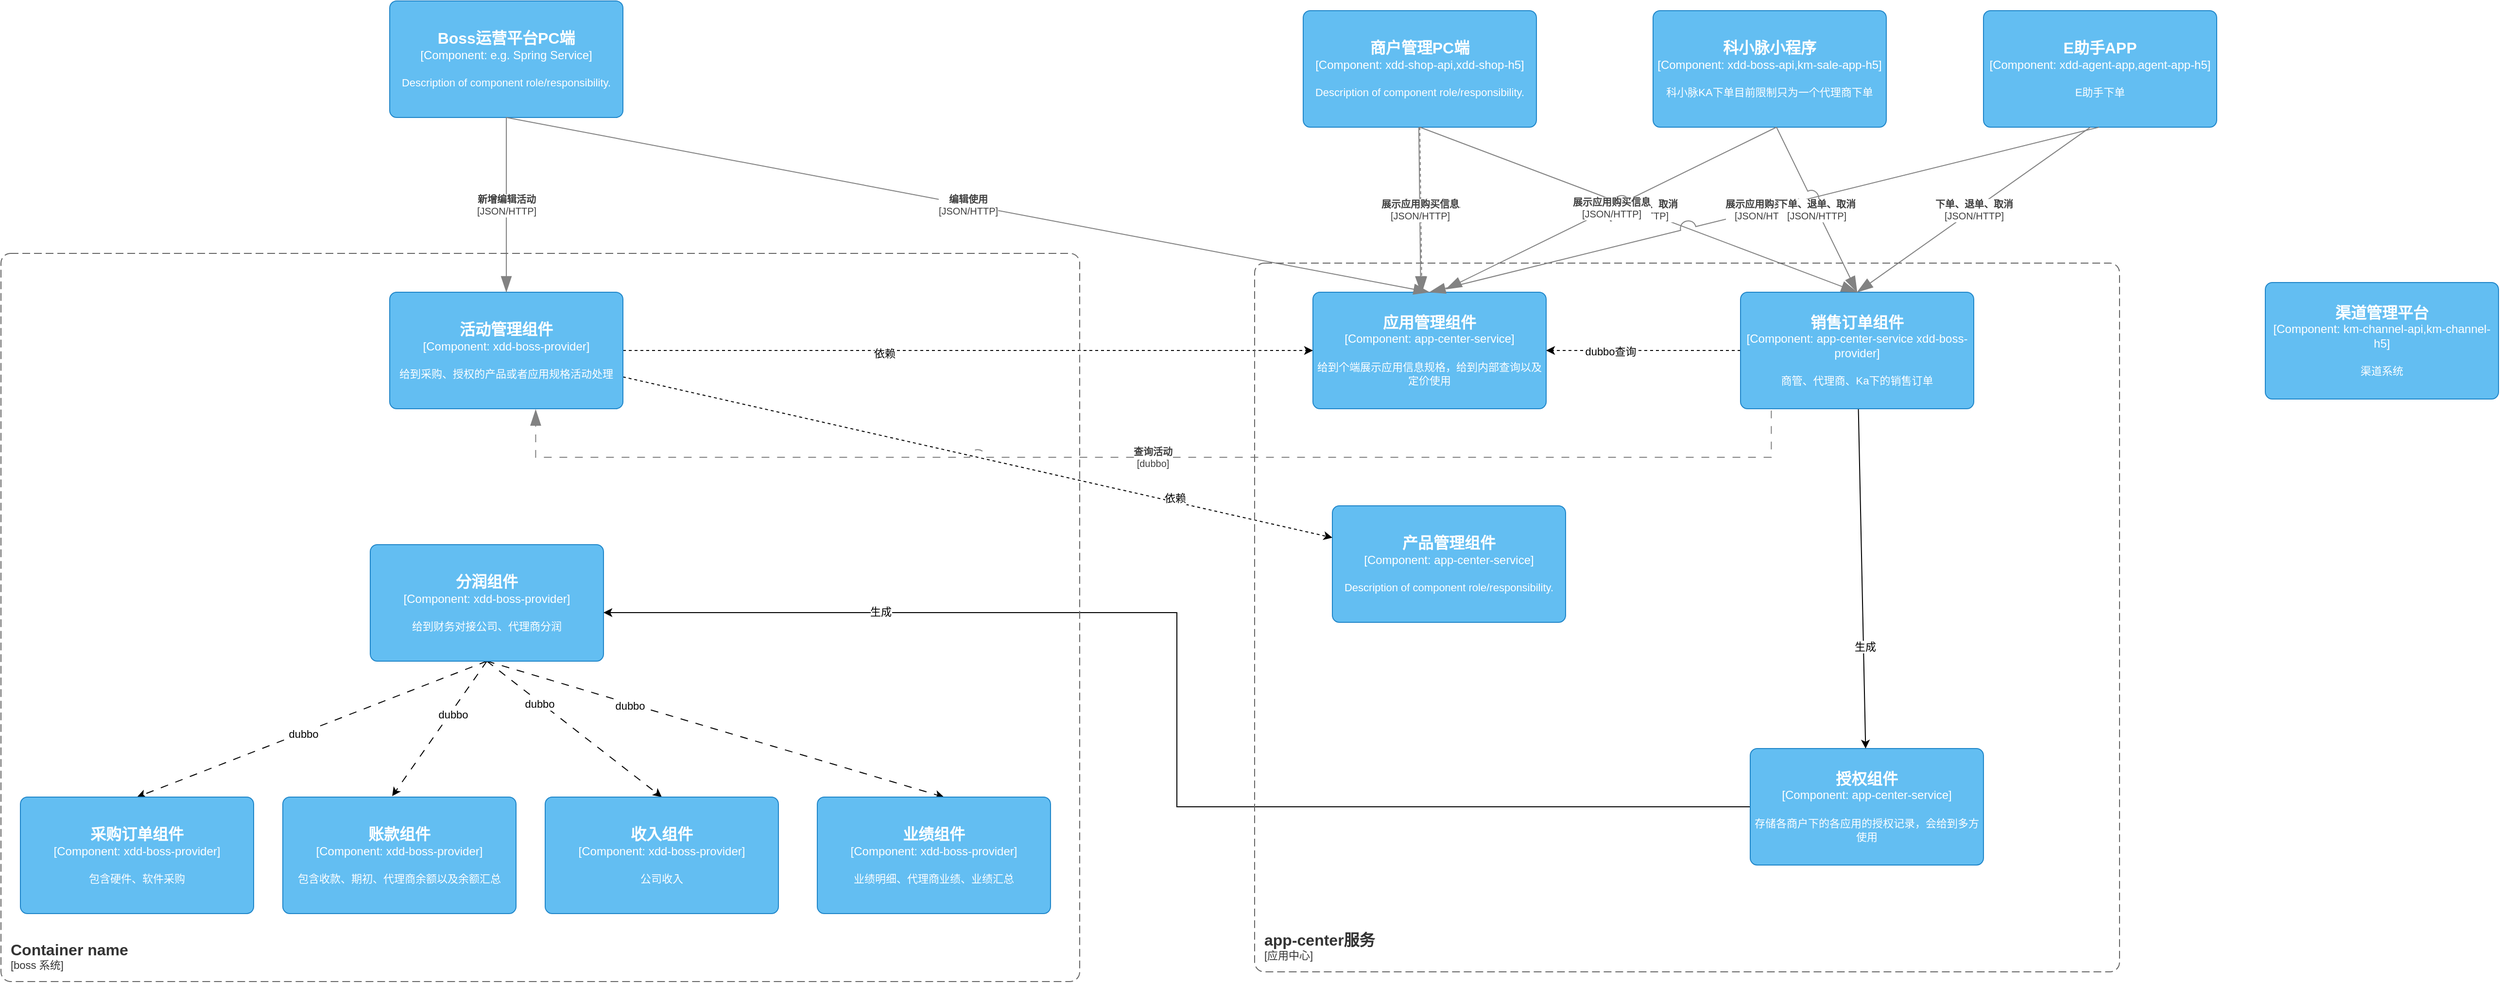 <mxfile version="20.8.23" type="github">
  <diagram name="第 1 页" id="T0q6fnyHKK8kKHFj27MA">
    <mxGraphModel dx="4007" dy="1163" grid="1" gridSize="10" guides="1" tooltips="1" connect="1" arrows="1" fold="1" page="1" pageScale="1" pageWidth="827" pageHeight="1169" math="0" shadow="0">
      <root>
        <mxCell id="0" />
        <mxCell id="1" parent="0" />
        <object placeholders="1" c4Name="商户管理PC端" c4Type="Component" c4Technology="xdd-shop-api,xdd-shop-h5" c4Description="Description of component role/responsibility." label="&lt;font style=&quot;font-size: 16px&quot;&gt;&lt;b&gt;%c4Name%&lt;/b&gt;&lt;/font&gt;&lt;div&gt;[%c4Type%: %c4Technology%]&lt;/div&gt;&lt;br&gt;&lt;div&gt;&lt;font style=&quot;font-size: 11px&quot;&gt;%c4Description%&lt;/font&gt;&lt;/div&gt;" id="_XQtvhmI7ik8DpWt2NkV-1">
          <mxCell style="rounded=1;whiteSpace=wrap;html=1;labelBackgroundColor=none;fillColor=#63BEF2;fontColor=#ffffff;align=center;arcSize=6;strokeColor=#2086C9;metaEdit=1;resizable=0;points=[[0.25,0,0],[0.5,0,0],[0.75,0,0],[1,0.25,0],[1,0.5,0],[1,0.75,0],[0.75,1,0],[0.5,1,0],[0.25,1,0],[0,0.75,0],[0,0.5,0],[0,0.25,0]];" vertex="1" parent="1">
            <mxGeometry x="340" y="10" width="240" height="120" as="geometry" />
          </mxCell>
        </object>
        <object placeholders="1" c4Name="产品管理组件" c4Type="Component" c4Technology="app-center-service" c4Description="Description of component role/responsibility." label="&lt;font style=&quot;font-size: 16px&quot;&gt;&lt;b&gt;%c4Name%&lt;/b&gt;&lt;/font&gt;&lt;div&gt;[%c4Type%: %c4Technology%]&lt;/div&gt;&lt;br&gt;&lt;div&gt;&lt;font style=&quot;font-size: 11px&quot;&gt;%c4Description%&lt;/font&gt;&lt;/div&gt;" id="_XQtvhmI7ik8DpWt2NkV-2">
          <mxCell style="rounded=1;whiteSpace=wrap;html=1;labelBackgroundColor=none;fillColor=#63BEF2;fontColor=#ffffff;align=center;arcSize=6;strokeColor=#2086C9;metaEdit=1;resizable=0;points=[[0.25,0,0],[0.5,0,0],[0.75,0,0],[1,0.25,0],[1,0.5,0],[1,0.75,0],[0.75,1,0],[0.5,1,0],[0.25,1,0],[0,0.75,0],[0,0.5,0],[0,0.25,0]];" vertex="1" parent="1">
            <mxGeometry x="370" y="520" width="240" height="120" as="geometry" />
          </mxCell>
        </object>
        <object placeholders="1" c4Name="Boss运营平台PC端" c4Type="Component" c4Technology="e.g. Spring Service" c4Description="Description of component role/responsibility." label="&lt;font style=&quot;font-size: 16px&quot;&gt;&lt;b&gt;%c4Name%&lt;/b&gt;&lt;/font&gt;&lt;div&gt;[%c4Type%: %c4Technology%]&lt;/div&gt;&lt;br&gt;&lt;div&gt;&lt;font style=&quot;font-size: 11px&quot;&gt;%c4Description%&lt;/font&gt;&lt;/div&gt;" id="_XQtvhmI7ik8DpWt2NkV-3">
          <mxCell style="rounded=1;whiteSpace=wrap;html=1;labelBackgroundColor=none;fillColor=#63BEF2;fontColor=#ffffff;align=center;arcSize=6;strokeColor=#2086C9;metaEdit=1;resizable=0;points=[[0.25,0,0],[0.5,0,0],[0.75,0,0],[1,0.25,0],[1,0.5,0],[1,0.75,0],[0.75,1,0],[0.5,1,0],[0.25,1,0],[0,0.75,0],[0,0.5,0],[0,0.25,0]];" vertex="1" parent="1">
            <mxGeometry x="-600" width="240" height="120" as="geometry" />
          </mxCell>
        </object>
        <object placeholders="1" c4Name="应用管理组件" c4Type="Component" c4Technology="app-center-service" c4Description="给到个端展示应用信息规格，给到内部查询以及定价使用" label="&lt;font style=&quot;font-size: 16px&quot;&gt;&lt;b&gt;%c4Name%&lt;/b&gt;&lt;/font&gt;&lt;div&gt;[%c4Type%: %c4Technology%]&lt;/div&gt;&lt;br&gt;&lt;div&gt;&lt;font style=&quot;font-size: 11px&quot;&gt;%c4Description%&lt;/font&gt;&lt;/div&gt;" id="_XQtvhmI7ik8DpWt2NkV-4">
          <mxCell style="rounded=1;whiteSpace=wrap;html=1;labelBackgroundColor=none;fillColor=#63BEF2;fontColor=#ffffff;align=center;arcSize=6;strokeColor=#2086C9;metaEdit=1;resizable=0;points=[[0.25,0,0],[0.5,0,0],[0.75,0,0],[1,0.25,0],[1,0.5,0],[1,0.75,0],[0.75,1,0],[0.5,1,0],[0.25,1,0],[0,0.75,0],[0,0.5,0],[0,0.25,0]];" vertex="1" parent="1">
            <mxGeometry x="350" y="300" width="240" height="120" as="geometry" />
          </mxCell>
        </object>
        <mxCell id="_XQtvhmI7ik8DpWt2NkV-17" style="edgeStyle=none;rounded=0;orthogonalLoop=1;jettySize=auto;html=1;dashed=1;" edge="1" parent="1" source="_XQtvhmI7ik8DpWt2NkV-5" target="_XQtvhmI7ik8DpWt2NkV-4">
          <mxGeometry relative="1" as="geometry" />
        </mxCell>
        <mxCell id="_XQtvhmI7ik8DpWt2NkV-20" value="依赖" style="edgeLabel;html=1;align=center;verticalAlign=middle;resizable=0;points=[];" vertex="1" connectable="0" parent="_XQtvhmI7ik8DpWt2NkV-17">
          <mxGeometry x="-0.244" y="-3" relative="1" as="geometry">
            <mxPoint as="offset" />
          </mxGeometry>
        </mxCell>
        <mxCell id="_XQtvhmI7ik8DpWt2NkV-19" style="edgeStyle=none;rounded=0;orthogonalLoop=1;jettySize=auto;html=1;dashed=1;" edge="1" parent="1" source="_XQtvhmI7ik8DpWt2NkV-5" target="_XQtvhmI7ik8DpWt2NkV-2">
          <mxGeometry relative="1" as="geometry" />
        </mxCell>
        <mxCell id="_XQtvhmI7ik8DpWt2NkV-21" value="依赖" style="edgeLabel;html=1;align=center;verticalAlign=middle;resizable=0;points=[];" vertex="1" connectable="0" parent="_XQtvhmI7ik8DpWt2NkV-19">
          <mxGeometry x="0.553" y="4" relative="1" as="geometry">
            <mxPoint as="offset" />
          </mxGeometry>
        </mxCell>
        <object placeholders="1" c4Name="活动管理组件" c4Type="Component" c4Technology="xdd-boss-provider" c4Description="给到采购、授权的产品或者应用规格活动处理" label="&lt;font style=&quot;font-size: 16px&quot;&gt;&lt;b&gt;%c4Name%&lt;/b&gt;&lt;/font&gt;&lt;div&gt;[%c4Type%: %c4Technology%]&lt;/div&gt;&lt;br&gt;&lt;div&gt;&lt;font style=&quot;font-size: 11px&quot;&gt;%c4Description%&lt;/font&gt;&lt;/div&gt;" id="_XQtvhmI7ik8DpWt2NkV-5">
          <mxCell style="rounded=1;whiteSpace=wrap;html=1;labelBackgroundColor=none;fillColor=#63BEF2;fontColor=#ffffff;align=center;arcSize=6;strokeColor=#2086C9;metaEdit=1;resizable=0;points=[[0.25,0,0],[0.5,0,0],[0.75,0,0],[1,0.25,0],[1,0.5,0],[1,0.75,0],[0.75,1,0],[0.5,1,0],[0.25,1,0],[0,0.75,0],[0,0.5,0],[0,0.25,0]];" vertex="1" parent="1">
            <mxGeometry x="-600" y="300" width="240" height="120" as="geometry" />
          </mxCell>
        </object>
        <mxCell id="_XQtvhmI7ik8DpWt2NkV-35" style="edgeStyle=none;rounded=0;orthogonalLoop=1;jettySize=auto;html=1;entryX=0.5;entryY=0;entryDx=0;entryDy=0;entryPerimeter=0;exitX=0.5;exitY=1;exitDx=0;exitDy=0;exitPerimeter=0;dashed=1;dashPattern=8 8;" edge="1" parent="1" source="_XQtvhmI7ik8DpWt2NkV-6" target="_XQtvhmI7ik8DpWt2NkV-11">
          <mxGeometry relative="1" as="geometry" />
        </mxCell>
        <mxCell id="_XQtvhmI7ik8DpWt2NkV-42" value="dubbo" style="edgeLabel;html=1;align=center;verticalAlign=middle;resizable=0;points=[];" vertex="1" connectable="0" parent="_XQtvhmI7ik8DpWt2NkV-35">
          <mxGeometry x="0.05" y="1" relative="1" as="geometry">
            <mxPoint as="offset" />
          </mxGeometry>
        </mxCell>
        <mxCell id="_XQtvhmI7ik8DpWt2NkV-36" style="edgeStyle=none;rounded=0;orthogonalLoop=1;jettySize=auto;html=1;entryX=0.469;entryY=-0.008;entryDx=0;entryDy=0;entryPerimeter=0;exitX=0.5;exitY=1;exitDx=0;exitDy=0;exitPerimeter=0;dashed=1;dashPattern=8 8;" edge="1" parent="1" source="_XQtvhmI7ik8DpWt2NkV-6" target="_XQtvhmI7ik8DpWt2NkV-12">
          <mxGeometry relative="1" as="geometry" />
        </mxCell>
        <mxCell id="_XQtvhmI7ik8DpWt2NkV-43" value="dubbo" style="edgeLabel;html=1;align=center;verticalAlign=middle;resizable=0;points=[];" vertex="1" connectable="0" parent="_XQtvhmI7ik8DpWt2NkV-36">
          <mxGeometry x="-0.234" y="2" relative="1" as="geometry">
            <mxPoint as="offset" />
          </mxGeometry>
        </mxCell>
        <mxCell id="_XQtvhmI7ik8DpWt2NkV-37" style="edgeStyle=none;rounded=0;orthogonalLoop=1;jettySize=auto;html=1;entryX=0.5;entryY=0;entryDx=0;entryDy=0;entryPerimeter=0;dashed=1;dashPattern=8 8;exitX=0.5;exitY=1;exitDx=0;exitDy=0;exitPerimeter=0;" edge="1" parent="1" source="_XQtvhmI7ik8DpWt2NkV-6" target="_XQtvhmI7ik8DpWt2NkV-7">
          <mxGeometry relative="1" as="geometry">
            <mxPoint x="390" y="790" as="sourcePoint" />
          </mxGeometry>
        </mxCell>
        <mxCell id="_XQtvhmI7ik8DpWt2NkV-44" value="dubbo" style="edgeLabel;html=1;align=center;verticalAlign=middle;resizable=0;points=[];" vertex="1" connectable="0" parent="_XQtvhmI7ik8DpWt2NkV-37">
          <mxGeometry x="-0.4" y="-2" relative="1" as="geometry">
            <mxPoint x="1" as="offset" />
          </mxGeometry>
        </mxCell>
        <mxCell id="_XQtvhmI7ik8DpWt2NkV-38" style="edgeStyle=none;rounded=0;orthogonalLoop=1;jettySize=auto;html=1;entryX=0.543;entryY=0;entryDx=0;entryDy=0;entryPerimeter=0;exitX=0.5;exitY=1;exitDx=0;exitDy=0;exitPerimeter=0;dashed=1;dashPattern=8 8;" edge="1" parent="1" source="_XQtvhmI7ik8DpWt2NkV-6" target="_XQtvhmI7ik8DpWt2NkV-8">
          <mxGeometry relative="1" as="geometry" />
        </mxCell>
        <mxCell id="_XQtvhmI7ik8DpWt2NkV-45" value="dubbo" style="edgeLabel;html=1;align=center;verticalAlign=middle;resizable=0;points=[];" vertex="1" connectable="0" parent="_XQtvhmI7ik8DpWt2NkV-38">
          <mxGeometry x="-0.375" y="-2" relative="1" as="geometry">
            <mxPoint as="offset" />
          </mxGeometry>
        </mxCell>
        <object placeholders="1" c4Name="分润组件" c4Type="Component" c4Technology="xdd-boss-provider" c4Description="给到财务对接公司、代理商分润" label="&lt;font style=&quot;font-size: 16px&quot;&gt;&lt;b&gt;%c4Name%&lt;/b&gt;&lt;/font&gt;&lt;div&gt;[%c4Type%: %c4Technology%]&lt;/div&gt;&lt;br&gt;&lt;div&gt;&lt;font style=&quot;font-size: 11px&quot;&gt;%c4Description%&lt;/font&gt;&lt;/div&gt;" id="_XQtvhmI7ik8DpWt2NkV-6">
          <mxCell style="rounded=1;whiteSpace=wrap;html=1;labelBackgroundColor=none;fillColor=#63BEF2;fontColor=#ffffff;align=center;arcSize=6;strokeColor=#2086C9;metaEdit=1;resizable=0;points=[[0.25,0,0],[0.5,0,0],[0.75,0,0],[1,0.25,0],[1,0.5,0],[1,0.75,0],[0.75,1,0],[0.5,1,0],[0.25,1,0],[0,0.75,0],[0,0.5,0],[0,0.25,0]];" vertex="1" parent="1">
            <mxGeometry x="-620" y="560" width="240" height="120" as="geometry" />
          </mxCell>
        </object>
        <object placeholders="1" c4Name="收入组件" c4Type="Component" c4Technology="xdd-boss-provider" c4Description="公司收入" label="&lt;font style=&quot;font-size: 16px&quot;&gt;&lt;b&gt;%c4Name%&lt;/b&gt;&lt;/font&gt;&lt;div&gt;[%c4Type%: %c4Technology%]&lt;/div&gt;&lt;br&gt;&lt;div&gt;&lt;font style=&quot;font-size: 11px&quot;&gt;%c4Description%&lt;/font&gt;&lt;/div&gt;" id="_XQtvhmI7ik8DpWt2NkV-7">
          <mxCell style="rounded=1;whiteSpace=wrap;html=1;labelBackgroundColor=none;fillColor=#63BEF2;fontColor=#ffffff;align=center;arcSize=6;strokeColor=#2086C9;metaEdit=1;resizable=0;points=[[0.25,0,0],[0.5,0,0],[0.75,0,0],[1,0.25,0],[1,0.5,0],[1,0.75,0],[0.75,1,0],[0.5,1,0],[0.25,1,0],[0,0.75,0],[0,0.5,0],[0,0.25,0]];" vertex="1" parent="1">
            <mxGeometry x="-440" y="820" width="240" height="120" as="geometry" />
          </mxCell>
        </object>
        <object placeholders="1" c4Name="业绩组件" c4Type="Component" c4Technology="xdd-boss-provider" c4Description="业绩明细、代理商业绩、业绩汇总" label="&lt;font style=&quot;font-size: 16px&quot;&gt;&lt;b&gt;%c4Name%&lt;/b&gt;&lt;/font&gt;&lt;div&gt;[%c4Type%: %c4Technology%]&lt;/div&gt;&lt;br&gt;&lt;div&gt;&lt;font style=&quot;font-size: 11px&quot;&gt;%c4Description%&lt;/font&gt;&lt;/div&gt;" id="_XQtvhmI7ik8DpWt2NkV-8">
          <mxCell style="rounded=1;whiteSpace=wrap;html=1;labelBackgroundColor=none;fillColor=#63BEF2;fontColor=#ffffff;align=center;arcSize=6;strokeColor=#2086C9;metaEdit=1;resizable=0;points=[[0.25,0,0],[0.5,0,0],[0.75,0,0],[1,0.25,0],[1,0.5,0],[1,0.75,0],[0.75,1,0],[0.5,1,0],[0.25,1,0],[0,0.75,0],[0,0.5,0],[0,0.25,0]];" vertex="1" parent="1">
            <mxGeometry x="-160" y="820" width="240" height="120" as="geometry" />
          </mxCell>
        </object>
        <mxCell id="_XQtvhmI7ik8DpWt2NkV-32" style="edgeStyle=elbowEdgeStyle;rounded=0;orthogonalLoop=1;jettySize=auto;html=1;" edge="1" parent="1" source="_XQtvhmI7ik8DpWt2NkV-9">
          <mxGeometry relative="1" as="geometry">
            <mxPoint x="-380" y="630" as="targetPoint" />
            <Array as="points">
              <mxPoint x="210" y="730" />
              <mxPoint x="580" y="850" />
              <mxPoint x="760" y="850" />
              <mxPoint x="930" y="710" />
              <mxPoint x="240" y="700" />
            </Array>
          </mxGeometry>
        </mxCell>
        <mxCell id="_XQtvhmI7ik8DpWt2NkV-34" value="生成" style="edgeLabel;html=1;align=center;verticalAlign=middle;resizable=0;points=[];" vertex="1" connectable="0" parent="_XQtvhmI7ik8DpWt2NkV-32">
          <mxGeometry x="0.588" y="-1" relative="1" as="geometry">
            <mxPoint as="offset" />
          </mxGeometry>
        </mxCell>
        <object placeholders="1" c4Name="授权组件" c4Type="Component" c4Technology="app-center-service" c4Description="存储各商户下的各应用的授权记录，会给到多方使用" label="&lt;font style=&quot;font-size: 16px&quot;&gt;&lt;b&gt;%c4Name%&lt;/b&gt;&lt;/font&gt;&lt;div&gt;[%c4Type%: %c4Technology%]&lt;/div&gt;&lt;br&gt;&lt;div&gt;&lt;font style=&quot;font-size: 11px&quot;&gt;%c4Description%&lt;/font&gt;&lt;/div&gt;" id="_XQtvhmI7ik8DpWt2NkV-9">
          <mxCell style="rounded=1;whiteSpace=wrap;html=1;labelBackgroundColor=none;fillColor=#63BEF2;fontColor=#ffffff;align=center;arcSize=6;strokeColor=#2086C9;metaEdit=1;resizable=0;points=[[0.25,0,0],[0.5,0,0],[0.75,0,0],[1,0.25,0],[1,0.5,0],[1,0.75,0],[0.75,1,0],[0.5,1,0],[0.25,1,0],[0,0.75,0],[0,0.5,0],[0,0.25,0]];" vertex="1" parent="1">
            <mxGeometry x="800" y="770" width="240" height="120" as="geometry" />
          </mxCell>
        </object>
        <mxCell id="_XQtvhmI7ik8DpWt2NkV-26" style="edgeStyle=none;rounded=0;orthogonalLoop=1;jettySize=auto;html=1;entryX=1;entryY=0.5;entryDx=0;entryDy=0;entryPerimeter=0;dashed=1;" edge="1" parent="1" source="_XQtvhmI7ik8DpWt2NkV-10" target="_XQtvhmI7ik8DpWt2NkV-4">
          <mxGeometry relative="1" as="geometry" />
        </mxCell>
        <mxCell id="_XQtvhmI7ik8DpWt2NkV-27" value="dubbo查询" style="edgeLabel;html=1;align=center;verticalAlign=middle;resizable=0;points=[];" vertex="1" connectable="0" parent="_XQtvhmI7ik8DpWt2NkV-26">
          <mxGeometry x="0.341" y="1" relative="1" as="geometry">
            <mxPoint as="offset" />
          </mxGeometry>
        </mxCell>
        <mxCell id="_XQtvhmI7ik8DpWt2NkV-31" style="edgeStyle=none;rounded=0;orthogonalLoop=1;jettySize=auto;html=1;" edge="1" parent="1" source="_XQtvhmI7ik8DpWt2NkV-10" target="_XQtvhmI7ik8DpWt2NkV-9">
          <mxGeometry relative="1" as="geometry" />
        </mxCell>
        <mxCell id="_XQtvhmI7ik8DpWt2NkV-33" value="生成" style="edgeLabel;html=1;align=center;verticalAlign=middle;resizable=0;points=[];" vertex="1" connectable="0" parent="_XQtvhmI7ik8DpWt2NkV-31">
          <mxGeometry x="0.4" y="1" relative="1" as="geometry">
            <mxPoint as="offset" />
          </mxGeometry>
        </mxCell>
        <object placeholders="1" c4Name="销售订单组件" c4Type="Component" c4Technology="app-center-service xdd-boss-provider" c4Description="商管、代理商、Ka下的销售订单" label="&lt;font style=&quot;font-size: 16px&quot;&gt;&lt;b&gt;%c4Name%&lt;/b&gt;&lt;/font&gt;&lt;div&gt;[%c4Type%: %c4Technology%]&lt;/div&gt;&lt;br&gt;&lt;div&gt;&lt;font style=&quot;font-size: 11px&quot;&gt;%c4Description%&lt;/font&gt;&lt;/div&gt;" id="_XQtvhmI7ik8DpWt2NkV-10">
          <mxCell style="rounded=1;whiteSpace=wrap;html=1;labelBackgroundColor=none;fillColor=#63BEF2;fontColor=#ffffff;align=center;arcSize=6;strokeColor=#2086C9;metaEdit=1;resizable=0;points=[[0.25,0,0],[0.5,0,0],[0.75,0,0],[1,0.25,0],[1,0.5,0],[1,0.75,0],[0.75,1,0],[0.5,1,0],[0.25,1,0],[0,0.75,0],[0,0.5,0],[0,0.25,0]];" vertex="1" parent="1">
            <mxGeometry x="790" y="300" width="240" height="120" as="geometry" />
          </mxCell>
        </object>
        <object placeholders="1" c4Name="采购订单组件" c4Type="Component" c4Technology="xdd-boss-provider" c4Description="包含硬件、软件采购" label="&lt;font style=&quot;font-size: 16px&quot;&gt;&lt;b&gt;%c4Name%&lt;/b&gt;&lt;/font&gt;&lt;div&gt;[%c4Type%: %c4Technology%]&lt;/div&gt;&lt;br&gt;&lt;div&gt;&lt;font style=&quot;font-size: 11px&quot;&gt;%c4Description%&lt;/font&gt;&lt;/div&gt;" id="_XQtvhmI7ik8DpWt2NkV-11">
          <mxCell style="rounded=1;whiteSpace=wrap;html=1;labelBackgroundColor=none;fillColor=#63BEF2;fontColor=#ffffff;align=center;arcSize=6;strokeColor=#2086C9;metaEdit=1;resizable=0;points=[[0.25,0,0],[0.5,0,0],[0.75,0,0],[1,0.25,0],[1,0.5,0],[1,0.75,0],[0.75,1,0],[0.5,1,0],[0.25,1,0],[0,0.75,0],[0,0.5,0],[0,0.25,0]];" vertex="1" parent="1">
            <mxGeometry x="-980" y="820" width="240" height="120" as="geometry" />
          </mxCell>
        </object>
        <object placeholders="1" c4Name="账款组件" c4Type="Component" c4Technology="xdd-boss-provider" c4Description="包含收款、期初、代理商余额以及余额汇总" label="&lt;font style=&quot;font-size: 16px&quot;&gt;&lt;b&gt;%c4Name%&lt;/b&gt;&lt;/font&gt;&lt;div&gt;[%c4Type%: %c4Technology%]&lt;/div&gt;&lt;br&gt;&lt;div&gt;&lt;font style=&quot;font-size: 11px&quot;&gt;%c4Description%&lt;/font&gt;&lt;/div&gt;" id="_XQtvhmI7ik8DpWt2NkV-12">
          <mxCell style="rounded=1;whiteSpace=wrap;html=1;labelBackgroundColor=none;fillColor=#63BEF2;fontColor=#ffffff;align=center;arcSize=6;strokeColor=#2086C9;metaEdit=1;resizable=0;points=[[0.25,0,0],[0.5,0,0],[0.75,0,0],[1,0.25,0],[1,0.5,0],[1,0.75,0],[0.75,1,0],[0.5,1,0],[0.25,1,0],[0,0.75,0],[0,0.5,0],[0,0.25,0]];" vertex="1" parent="1">
            <mxGeometry x="-710" y="820" width="240" height="120" as="geometry" />
          </mxCell>
        </object>
        <object placeholders="1" c4Type="Relationship" c4Technology="JSON/HTTP" c4Description="编辑使用" label="&lt;div style=&quot;text-align: left&quot;&gt;&lt;div style=&quot;text-align: center&quot;&gt;&lt;b&gt;%c4Description%&lt;/b&gt;&lt;/div&gt;&lt;div style=&quot;text-align: center&quot;&gt;[%c4Technology%]&lt;/div&gt;&lt;/div&gt;" id="_XQtvhmI7ik8DpWt2NkV-14">
          <mxCell style="endArrow=blockThin;html=1;fontSize=10;fontColor=#404040;strokeWidth=1;endFill=1;strokeColor=#828282;elbow=vertical;metaEdit=1;endSize=14;startSize=14;jumpStyle=arc;jumpSize=16;rounded=0;entryX=0.5;entryY=0;entryDx=0;entryDy=0;entryPerimeter=0;exitX=0.5;exitY=1;exitDx=0;exitDy=0;exitPerimeter=0;" edge="1" parent="1" source="_XQtvhmI7ik8DpWt2NkV-3" target="_XQtvhmI7ik8DpWt2NkV-4">
            <mxGeometry width="240" relative="1" as="geometry">
              <mxPoint x="-230" y="240" as="sourcePoint" />
              <mxPoint x="10" y="240" as="targetPoint" />
            </mxGeometry>
          </mxCell>
        </object>
        <object placeholders="1" c4Type="Relationship" c4Technology="JSON/HTTP" c4Description="新增编辑活动" label="&lt;div style=&quot;text-align: left&quot;&gt;&lt;div style=&quot;text-align: center&quot;&gt;&lt;b&gt;%c4Description%&lt;/b&gt;&lt;/div&gt;&lt;div style=&quot;text-align: center&quot;&gt;[%c4Technology%]&lt;/div&gt;&lt;/div&gt;" id="_XQtvhmI7ik8DpWt2NkV-16">
          <mxCell style="endArrow=blockThin;html=1;fontSize=10;fontColor=#404040;strokeWidth=1;endFill=1;strokeColor=#828282;elbow=vertical;metaEdit=1;endSize=14;startSize=14;jumpStyle=arc;jumpSize=16;rounded=0;exitX=0.5;exitY=1;exitDx=0;exitDy=0;exitPerimeter=0;" edge="1" parent="1" source="_XQtvhmI7ik8DpWt2NkV-3" target="_XQtvhmI7ik8DpWt2NkV-5">
            <mxGeometry width="240" relative="1" as="geometry">
              <mxPoint x="-190" y="240" as="sourcePoint" />
              <mxPoint x="50" y="240" as="targetPoint" />
            </mxGeometry>
          </mxCell>
        </object>
        <object placeholders="1" c4Type="Relationship" c4Technology="JSON/HTTP" c4Description="展示应用购买信息" label="&lt;div style=&quot;text-align: left&quot;&gt;&lt;div style=&quot;text-align: center&quot;&gt;&lt;b&gt;%c4Description%&lt;/b&gt;&lt;/div&gt;&lt;div style=&quot;text-align: center&quot;&gt;[%c4Technology%]&lt;/div&gt;&lt;/div&gt;" id="_XQtvhmI7ik8DpWt2NkV-23">
          <mxCell style="endArrow=blockThin;html=1;fontSize=10;fontColor=#404040;strokeWidth=1;endFill=1;strokeColor=#828282;elbow=vertical;metaEdit=1;endSize=14;startSize=14;jumpStyle=arc;jumpSize=16;rounded=0;dashed=1;entryX=0.467;entryY=0.003;entryDx=0;entryDy=0;entryPerimeter=0;exitX=0.5;exitY=1;exitDx=0;exitDy=0;exitPerimeter=0;" edge="1" parent="1" source="_XQtvhmI7ik8DpWt2NkV-1" target="_XQtvhmI7ik8DpWt2NkV-4">
            <mxGeometry width="240" relative="1" as="geometry">
              <mxPoint x="320" y="230" as="sourcePoint" />
              <mxPoint x="560" y="230" as="targetPoint" />
            </mxGeometry>
          </mxCell>
        </object>
        <object placeholders="1" c4Type="Relationship" c4Technology="JSON/HTTP" c4Description="下单、退单、取消" label="&lt;div style=&quot;text-align: left&quot;&gt;&lt;div style=&quot;text-align: center&quot;&gt;&lt;b&gt;%c4Description%&lt;/b&gt;&lt;/div&gt;&lt;div style=&quot;text-align: center&quot;&gt;[%c4Technology%]&lt;/div&gt;&lt;/div&gt;" id="_XQtvhmI7ik8DpWt2NkV-30">
          <mxCell style="endArrow=blockThin;html=1;fontSize=10;fontColor=#404040;strokeWidth=1;endFill=1;strokeColor=#828282;metaEdit=1;endSize=14;startSize=14;jumpStyle=arc;jumpSize=16;rounded=0;exitX=0.5;exitY=1;exitDx=0;exitDy=0;exitPerimeter=0;entryX=0.5;entryY=0;entryDx=0;entryDy=0;entryPerimeter=0;elbow=vertical;" edge="1" parent="1" source="_XQtvhmI7ik8DpWt2NkV-1" target="_XQtvhmI7ik8DpWt2NkV-10">
            <mxGeometry width="240" relative="1" as="geometry">
              <mxPoint x="460" y="210" as="sourcePoint" />
              <mxPoint x="700" y="210" as="targetPoint" />
            </mxGeometry>
          </mxCell>
        </object>
        <object placeholders="1" c4Type="Relationship" c4Technology="dubbo" c4Description="查询活动" label="&lt;div style=&quot;text-align: left&quot;&gt;&lt;div style=&quot;text-align: center&quot;&gt;&lt;b&gt;%c4Description%&lt;/b&gt;&lt;/div&gt;&lt;div style=&quot;text-align: center&quot;&gt;[%c4Technology%]&lt;/div&gt;&lt;/div&gt;" id="_XQtvhmI7ik8DpWt2NkV-41">
          <mxCell style="endArrow=blockThin;html=1;fontSize=10;fontColor=#404040;strokeWidth=1;endFill=1;strokeColor=#828282;elbow=vertical;metaEdit=1;endSize=14;startSize=14;jumpStyle=arc;jumpSize=16;rounded=0;edgeStyle=orthogonalEdgeStyle;dashed=1;dashPattern=8 8;entryX=0.626;entryY=1.007;entryDx=0;entryDy=0;entryPerimeter=0;exitX=0.132;exitY=1.016;exitDx=0;exitDy=0;exitPerimeter=0;" edge="1" parent="1" source="_XQtvhmI7ik8DpWt2NkV-10" target="_XQtvhmI7ik8DpWt2NkV-5">
            <mxGeometry width="240" relative="1" as="geometry">
              <mxPoint x="140" y="460" as="sourcePoint" />
              <mxPoint x="380" y="460" as="targetPoint" />
              <Array as="points">
                <mxPoint x="302" y="470" />
                <mxPoint x="-390" y="470" />
              </Array>
            </mxGeometry>
          </mxCell>
        </object>
        <object placeholders="1" c4Name="Container name" c4Type="ContainerScopeBoundary" c4Application="boss 系统" label="&lt;font style=&quot;font-size: 16px&quot;&gt;&lt;b&gt;&lt;div style=&quot;text-align: left&quot;&gt;%c4Name%&lt;/div&gt;&lt;/b&gt;&lt;/font&gt;&lt;div style=&quot;text-align: left&quot;&gt;[%c4Application%]&lt;/div&gt;" id="_XQtvhmI7ik8DpWt2NkV-47">
          <mxCell style="rounded=1;fontSize=11;whiteSpace=wrap;html=1;dashed=1;arcSize=20;fillColor=none;strokeColor=#666666;fontColor=#333333;labelBackgroundColor=none;align=left;verticalAlign=bottom;labelBorderColor=none;spacingTop=0;spacing=10;dashPattern=8 4;metaEdit=1;rotatable=0;perimeter=rectanglePerimeter;noLabel=0;labelPadding=0;allowArrows=0;connectable=0;expand=0;recursiveResize=0;editable=1;pointerEvents=0;absoluteArcSize=1;points=[[0.25,0,0],[0.5,0,0],[0.75,0,0],[1,0.25,0],[1,0.5,0],[1,0.75,0],[0.75,1,0],[0.5,1,0],[0.25,1,0],[0,0.75,0],[0,0.5,0],[0,0.25,0]];" vertex="1" parent="1">
            <mxGeometry x="-1000" y="260" width="1110" height="750" as="geometry" />
          </mxCell>
        </object>
        <object placeholders="1" c4Name="app-center服务" c4Type="SystemScopeBoundary" c4Application="应用中心" label="&lt;font style=&quot;font-size: 16px&quot;&gt;&lt;b&gt;&lt;div style=&quot;text-align: left&quot;&gt;%c4Name%&lt;/div&gt;&lt;/b&gt;&lt;/font&gt;&lt;div style=&quot;text-align: left&quot;&gt;[%c4Application%]&lt;/div&gt;" id="_XQtvhmI7ik8DpWt2NkV-48">
          <mxCell style="rounded=1;fontSize=11;whiteSpace=wrap;html=1;dashed=1;arcSize=20;fillColor=none;strokeColor=#666666;fontColor=#333333;labelBackgroundColor=none;align=left;verticalAlign=bottom;labelBorderColor=none;spacingTop=0;spacing=10;dashPattern=8 4;metaEdit=1;rotatable=0;perimeter=rectanglePerimeter;noLabel=0;labelPadding=0;allowArrows=0;connectable=0;expand=0;recursiveResize=0;editable=1;pointerEvents=0;absoluteArcSize=1;points=[[0.25,0,0],[0.5,0,0],[0.75,0,0],[1,0.25,0],[1,0.5,0],[1,0.75,0],[0.75,1,0],[0.5,1,0],[0.25,1,0],[0,0.75,0],[0,0.5,0],[0,0.25,0]];" vertex="1" parent="1">
            <mxGeometry x="290" y="270" width="890" height="730" as="geometry" />
          </mxCell>
        </object>
        <object placeholders="1" c4Name="科小脉小程序" c4Type="Component" c4Technology="xdd-boss-api,km-sale-app-h5" c4Description="科小脉KA下单目前限制只为一个代理商下单" label="&lt;font style=&quot;font-size: 16px&quot;&gt;&lt;b&gt;%c4Name%&lt;/b&gt;&lt;/font&gt;&lt;div&gt;[%c4Type%: %c4Technology%]&lt;/div&gt;&lt;br&gt;&lt;div&gt;&lt;font style=&quot;font-size: 11px&quot;&gt;%c4Description%&lt;/font&gt;&lt;/div&gt;" id="_XQtvhmI7ik8DpWt2NkV-51">
          <mxCell style="rounded=1;whiteSpace=wrap;html=1;labelBackgroundColor=none;fillColor=#63BEF2;fontColor=#ffffff;align=center;arcSize=6;strokeColor=#2086C9;metaEdit=1;resizable=0;points=[[0.25,0,0],[0.5,0,0],[0.75,0,0],[1,0.25,0],[1,0.5,0],[1,0.75,0],[0.75,1,0],[0.5,1,0],[0.25,1,0],[0,0.75,0],[0,0.5,0],[0,0.25,0]];" vertex="1" parent="1">
            <mxGeometry x="700" y="10" width="240" height="120" as="geometry" />
          </mxCell>
        </object>
        <object placeholders="1" c4Name="E助手APP" c4Type="Component" c4Technology="xdd-agent-app,agent-app-h5" c4Description="E助手下单" label="&lt;font style=&quot;font-size: 16px&quot;&gt;&lt;b&gt;%c4Name%&lt;/b&gt;&lt;/font&gt;&lt;div&gt;[%c4Type%: %c4Technology%]&lt;/div&gt;&lt;br&gt;&lt;div&gt;&lt;font style=&quot;font-size: 11px&quot;&gt;%c4Description%&lt;/font&gt;&lt;/div&gt;" id="_XQtvhmI7ik8DpWt2NkV-52">
          <mxCell style="rounded=1;whiteSpace=wrap;html=1;labelBackgroundColor=none;fillColor=#63BEF2;fontColor=#ffffff;align=center;arcSize=6;strokeColor=#2086C9;metaEdit=1;resizable=0;points=[[0.25,0,0],[0.5,0,0],[0.75,0,0],[1,0.25,0],[1,0.5,0],[1,0.75,0],[0.75,1,0],[0.5,1,0],[0.25,1,0],[0,0.75,0],[0,0.5,0],[0,0.25,0]];" vertex="1" parent="1">
            <mxGeometry x="1040" y="10" width="240" height="120" as="geometry" />
          </mxCell>
        </object>
        <object placeholders="1" c4Name="渠道管理平台" c4Type="Component" c4Technology="km-channel-api,km-channel-h5" c4Description="渠道系统" label="&lt;font style=&quot;font-size: 16px&quot;&gt;&lt;b&gt;%c4Name%&lt;/b&gt;&lt;/font&gt;&lt;div&gt;[%c4Type%: %c4Technology%]&lt;/div&gt;&lt;br&gt;&lt;div&gt;&lt;font style=&quot;font-size: 11px&quot;&gt;%c4Description%&lt;/font&gt;&lt;/div&gt;" id="_XQtvhmI7ik8DpWt2NkV-53">
          <mxCell style="rounded=1;whiteSpace=wrap;html=1;labelBackgroundColor=none;fillColor=#63BEF2;fontColor=#ffffff;align=center;arcSize=6;strokeColor=#2086C9;metaEdit=1;resizable=0;points=[[0.25,0,0],[0.5,0,0],[0.75,0,0],[1,0.25,0],[1,0.5,0],[1,0.75,0],[0.75,1,0],[0.5,1,0],[0.25,1,0],[0,0.75,0],[0,0.5,0],[0,0.25,0]];" vertex="1" parent="1">
            <mxGeometry x="1330" y="290" width="240" height="120" as="geometry" />
          </mxCell>
        </object>
        <object placeholders="1" c4Type="Relationship" c4Technology="JSON/HTTP" c4Description="展示应用购买信息" label="&lt;div style=&quot;text-align: left&quot;&gt;&lt;div style=&quot;text-align: center&quot;&gt;&lt;b&gt;%c4Description%&lt;/b&gt;&lt;/div&gt;&lt;div style=&quot;text-align: center&quot;&gt;[%c4Technology%]&lt;/div&gt;&lt;/div&gt;" id="_XQtvhmI7ik8DpWt2NkV-54">
          <mxCell style="endArrow=blockThin;html=1;fontSize=10;fontColor=#404040;strokeWidth=1;endFill=1;strokeColor=#828282;metaEdit=1;endSize=14;startSize=14;jumpStyle=arc;jumpSize=16;rounded=0;entryX=0.5;entryY=0;entryDx=0;entryDy=0;entryPerimeter=0;exitX=0.5;exitY=1;exitDx=0;exitDy=0;exitPerimeter=0;elbow=vertical;" edge="1" parent="1" target="_XQtvhmI7ik8DpWt2NkV-4">
            <mxGeometry width="240" relative="1" as="geometry">
              <mxPoint x="1159" y="130" as="sourcePoint" />
              <mxPoint x="1161" y="320" as="targetPoint" />
            </mxGeometry>
          </mxCell>
        </object>
        <object placeholders="1" c4Type="Relationship" c4Technology="JSON/HTTP" c4Description="展示应用购买信息" label="&lt;div style=&quot;text-align: left&quot;&gt;&lt;div style=&quot;text-align: center&quot;&gt;&lt;b&gt;%c4Description%&lt;/b&gt;&lt;/div&gt;&lt;div style=&quot;text-align: center&quot;&gt;[%c4Technology%]&lt;/div&gt;&lt;/div&gt;" id="_XQtvhmI7ik8DpWt2NkV-55">
          <mxCell style="endArrow=blockThin;html=1;fontSize=10;fontColor=#404040;strokeWidth=1;endFill=1;strokeColor=#828282;metaEdit=1;endSize=14;startSize=14;jumpStyle=arc;jumpSize=16;rounded=0;entryX=0.57;entryY=-0.026;entryDx=0;entryDy=0;entryPerimeter=0;exitX=0.5;exitY=1;exitDx=0;exitDy=0;exitPerimeter=0;elbow=vertical;" edge="1" parent="1" target="_XQtvhmI7ik8DpWt2NkV-4">
            <mxGeometry width="240" relative="1" as="geometry">
              <mxPoint x="827" y="130" as="sourcePoint" />
              <mxPoint x="829" y="320" as="targetPoint" />
            </mxGeometry>
          </mxCell>
        </object>
        <object placeholders="1" c4Type="Relationship" c4Technology="JSON/HTTP" c4Description="下单、退单、取消" label="&lt;div style=&quot;text-align: left&quot;&gt;&lt;div style=&quot;text-align: center&quot;&gt;&lt;b&gt;%c4Description%&lt;/b&gt;&lt;/div&gt;&lt;div style=&quot;text-align: center&quot;&gt;[%c4Technology%]&lt;/div&gt;&lt;/div&gt;" id="_XQtvhmI7ik8DpWt2NkV-56">
          <mxCell style="endArrow=blockThin;html=1;fontSize=10;fontColor=#404040;strokeWidth=1;endFill=1;strokeColor=#828282;metaEdit=1;endSize=14;startSize=14;jumpStyle=arc;jumpSize=16;rounded=0;exitX=0.5;exitY=1;exitDx=0;exitDy=0;exitPerimeter=0;entryX=0.5;entryY=0;entryDx=0;entryDy=0;entryPerimeter=0;elbow=vertical;" edge="1" parent="1" target="_XQtvhmI7ik8DpWt2NkV-10">
            <mxGeometry width="240" relative="1" as="geometry">
              <mxPoint x="1150" y="130" as="sourcePoint" />
              <mxPoint x="1495" y="310" as="targetPoint" />
            </mxGeometry>
          </mxCell>
        </object>
        <object placeholders="1" c4Type="Relationship" c4Technology="JSON/HTTP" c4Description="下单、退单、取消" label="&lt;div style=&quot;text-align: left&quot;&gt;&lt;div style=&quot;text-align: center&quot;&gt;&lt;b&gt;%c4Description%&lt;/b&gt;&lt;/div&gt;&lt;div style=&quot;text-align: center&quot;&gt;[%c4Technology%]&lt;/div&gt;&lt;/div&gt;" id="_XQtvhmI7ik8DpWt2NkV-57">
          <mxCell style="endArrow=blockThin;html=1;fontSize=10;fontColor=#404040;strokeWidth=1;endFill=1;strokeColor=#828282;metaEdit=1;endSize=14;startSize=14;jumpStyle=arc;jumpSize=16;rounded=0;exitX=0.5;exitY=1;exitDx=0;exitDy=0;exitPerimeter=0;entryX=0.5;entryY=0;entryDx=0;entryDy=0;entryPerimeter=0;elbow=vertical;" edge="1" parent="1" target="_XQtvhmI7ik8DpWt2NkV-10">
            <mxGeometry width="240" relative="1" as="geometry">
              <mxPoint x="827" y="130" as="sourcePoint" />
              <mxPoint x="1172" y="310" as="targetPoint" />
            </mxGeometry>
          </mxCell>
        </object>
        <object placeholders="1" c4Type="Relationship" c4Technology="JSON/HTTP" c4Description="展示应用购买信息" label="&lt;div style=&quot;text-align: left&quot;&gt;&lt;div style=&quot;text-align: center&quot;&gt;&lt;b&gt;%c4Description%&lt;/b&gt;&lt;/div&gt;&lt;div style=&quot;text-align: center&quot;&gt;[%c4Technology%]&lt;/div&gt;&lt;/div&gt;" id="_XQtvhmI7ik8DpWt2NkV-58">
          <mxCell style="endArrow=blockThin;html=1;fontSize=10;fontColor=#404040;strokeWidth=1;endFill=1;strokeColor=#828282;metaEdit=1;endSize=14;startSize=14;jumpStyle=arc;jumpSize=16;rounded=0;entryX=0.467;entryY=0.003;entryDx=0;entryDy=0;entryPerimeter=0;exitX=0.5;exitY=1;exitDx=0;exitDy=0;exitPerimeter=0;elbow=vertical;" edge="1" parent="1">
            <mxGeometry width="240" relative="1" as="geometry">
              <mxPoint x="458.96" y="130" as="sourcePoint" />
              <mxPoint x="460.96" y="300" as="targetPoint" />
            </mxGeometry>
          </mxCell>
        </object>
      </root>
    </mxGraphModel>
  </diagram>
</mxfile>
